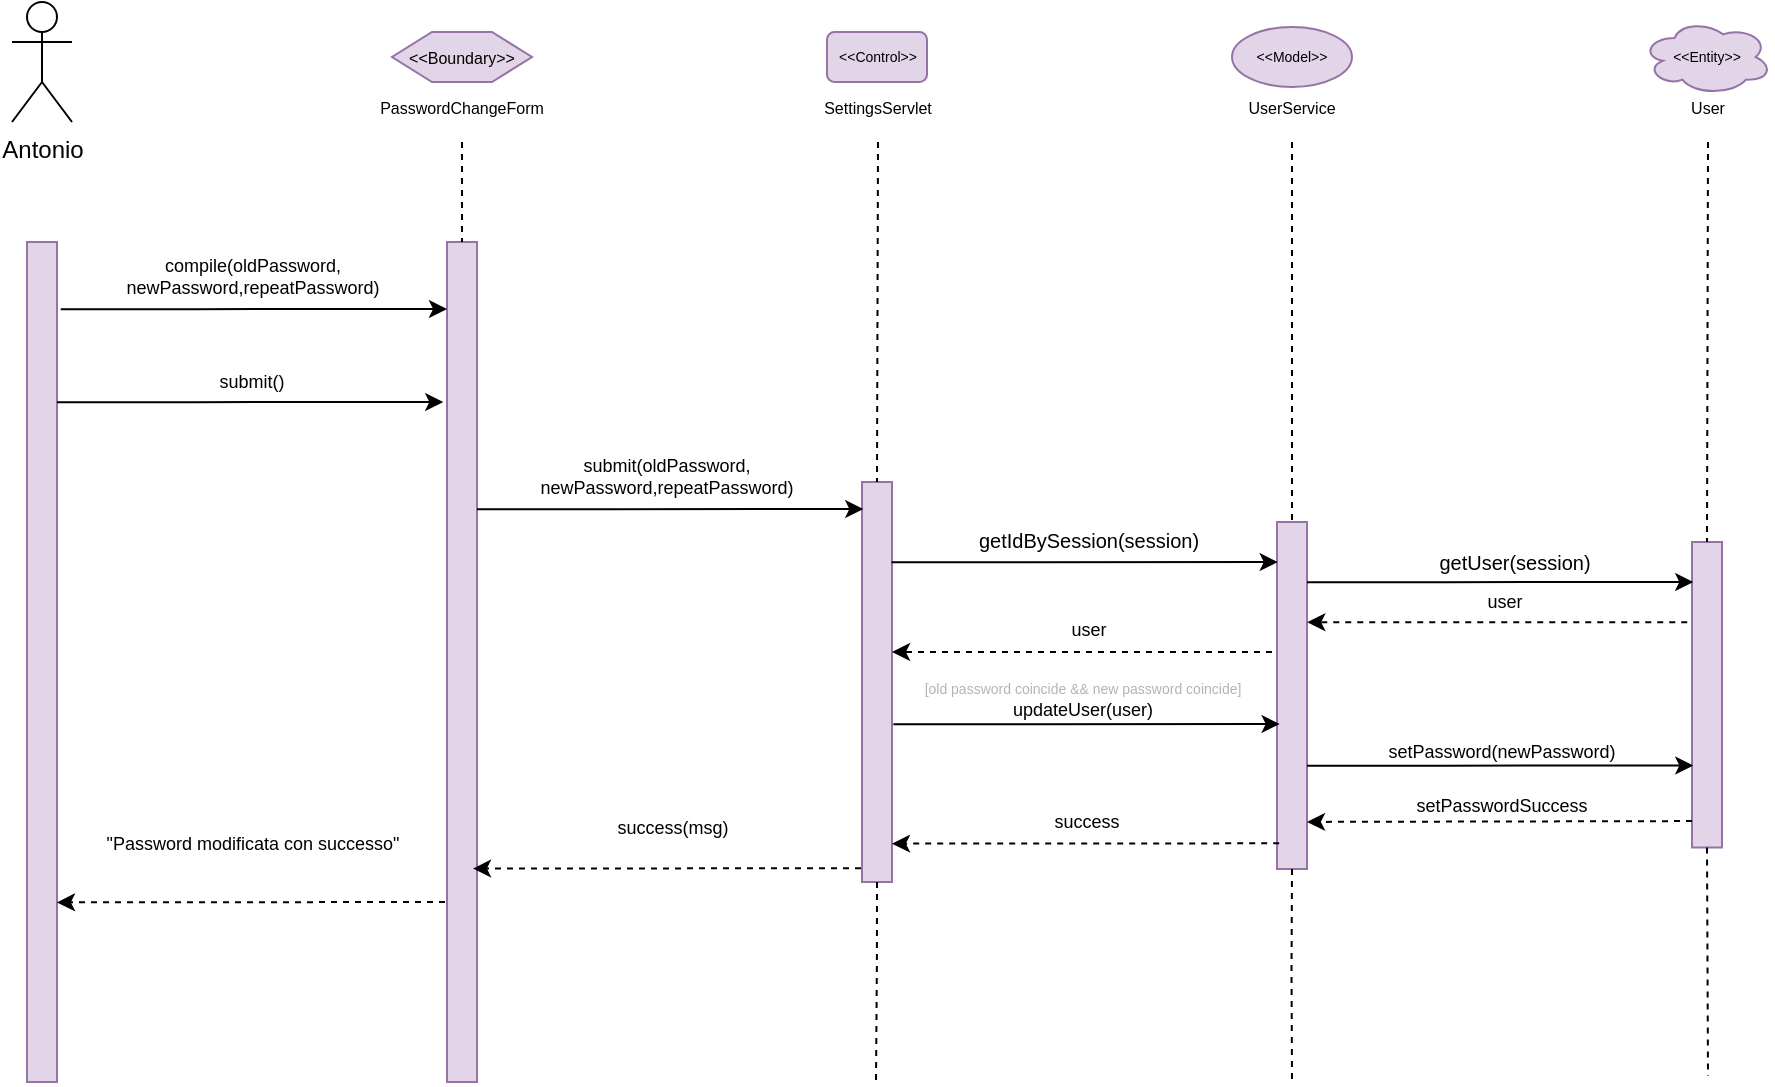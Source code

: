 <mxfile version="15.6.8" type="device"><diagram id="Ff63PXDp9C4ocOk1Cx7F" name="Page-1"><mxGraphModel dx="819" dy="860" grid="1" gridSize="10" guides="1" tooltips="1" connect="1" arrows="1" fold="1" page="1" pageScale="1" pageWidth="827" pageHeight="1169" math="0" shadow="0"><root><mxCell id="0"/><mxCell id="1" parent="0"/><mxCell id="6zgedMiXnLr29zdNhrRE-45" value="Antonio" style="shape=umlActor;verticalLabelPosition=bottom;verticalAlign=top;html=1;outlineConnect=0;" vertex="1" parent="1"><mxGeometry x="1380" y="680" width="30" height="60" as="geometry"/></mxCell><mxCell id="6zgedMiXnLr29zdNhrRE-46" value="" style="rounded=0;whiteSpace=wrap;html=1;fillColor=#e1d5e7;strokeColor=#9673a6;" vertex="1" parent="1"><mxGeometry x="1387.5" y="800" width="15" height="420" as="geometry"/></mxCell><mxCell id="6zgedMiXnLr29zdNhrRE-47" value="" style="rounded=0;whiteSpace=wrap;html=1;fillColor=#e1d5e7;strokeColor=#9673a6;" vertex="1" parent="1"><mxGeometry x="1597.5" y="800" width="15" height="420" as="geometry"/></mxCell><mxCell id="6zgedMiXnLr29zdNhrRE-48" value="" style="endArrow=none;dashed=1;html=1;rounded=0;fontSize=8;entryX=0.5;entryY=0;entryDx=0;entryDy=0;exitX=0.5;exitY=1;exitDx=0;exitDy=0;" edge="1" parent="1" target="6zgedMiXnLr29zdNhrRE-47"><mxGeometry width="50" height="50" relative="1" as="geometry"><mxPoint x="1605.0" y="750" as="sourcePoint"/><mxPoint x="1627.5" y="810" as="targetPoint"/></mxGeometry></mxCell><mxCell id="6zgedMiXnLr29zdNhrRE-49" value="&amp;lt;&amp;lt;Boundary&amp;gt;&amp;gt;" style="shape=hexagon;perimeter=hexagonPerimeter2;whiteSpace=wrap;html=1;fixedSize=1;fontSize=8;fillColor=#e1d5e7;strokeColor=#9673a6;" vertex="1" parent="1"><mxGeometry x="1570" y="695" width="70" height="25" as="geometry"/></mxCell><mxCell id="6zgedMiXnLr29zdNhrRE-50" value="&lt;div&gt;PasswordChangeForm&lt;/div&gt;" style="text;html=1;strokeColor=none;fillColor=none;align=center;verticalAlign=middle;whiteSpace=wrap;rounded=0;fontSize=8;" vertex="1" parent="1"><mxGeometry x="1590" y="725" width="30" height="15" as="geometry"/></mxCell><mxCell id="6zgedMiXnLr29zdNhrRE-51" value="submit()" style="text;html=1;strokeColor=none;fillColor=none;align=center;verticalAlign=middle;whiteSpace=wrap;rounded=0;fontSize=9;" vertex="1" parent="1"><mxGeometry x="1440" y="860" width="120" height="20" as="geometry"/></mxCell><mxCell id="6zgedMiXnLr29zdNhrRE-52" value="&amp;lt;&amp;lt;Control&amp;gt;&amp;gt;" style="rounded=1;whiteSpace=wrap;html=1;fontSize=7;fillColor=#e1d5e7;strokeColor=#9673a6;" vertex="1" parent="1"><mxGeometry x="1787.5" y="695" width="50" height="25" as="geometry"/></mxCell><mxCell id="6zgedMiXnLr29zdNhrRE-53" value="SettingsServlet" style="text;html=1;strokeColor=none;fillColor=none;align=center;verticalAlign=middle;whiteSpace=wrap;rounded=0;fontSize=8;" vertex="1" parent="1"><mxGeometry x="1797.5" y="725" width="30" height="15" as="geometry"/></mxCell><mxCell id="6zgedMiXnLr29zdNhrRE-54" value="" style="rounded=0;whiteSpace=wrap;html=1;fillColor=#e1d5e7;strokeColor=#9673a6;" vertex="1" parent="1"><mxGeometry x="1805" y="920" width="15" height="200" as="geometry"/></mxCell><mxCell id="6zgedMiXnLr29zdNhrRE-55" value="" style="endArrow=none;dashed=1;html=1;rounded=0;fontSize=8;entryX=0.5;entryY=0;entryDx=0;entryDy=0;" edge="1" parent="1" target="6zgedMiXnLr29zdNhrRE-54"><mxGeometry width="50" height="50" relative="1" as="geometry"><mxPoint x="1813" y="750" as="sourcePoint"/><mxPoint x="1857.5" y="823.5" as="targetPoint"/></mxGeometry></mxCell><mxCell id="6zgedMiXnLr29zdNhrRE-56" value="&amp;lt;&amp;lt;Model&amp;gt;&amp;gt;" style="ellipse;whiteSpace=wrap;html=1;fontSize=7;fillColor=#e1d5e7;strokeColor=#9673a6;" vertex="1" parent="1"><mxGeometry x="1990" y="692.5" width="60" height="30" as="geometry"/></mxCell><mxCell id="6zgedMiXnLr29zdNhrRE-57" value="&lt;div&gt;&lt;font style=&quot;font-size: 7px&quot; color=&quot;#B3B3B3&quot;&gt;[old password coincide &amp;amp;&amp;amp; new password coincide]&lt;/font&gt;&lt;/div&gt;&lt;div style=&quot;font-size: 9px&quot;&gt;&lt;font style=&quot;font-size: 9px&quot; color=&quot;#B3B3B3&quot;&gt;&lt;font style=&quot;font-size: 9px&quot; color=&quot;#000000&quot;&gt;updateUser(user)&lt;/font&gt;&lt;br&gt;&lt;/font&gt;&lt;/div&gt;" style="text;html=1;strokeColor=none;fillColor=none;align=center;verticalAlign=middle;whiteSpace=wrap;rounded=0;fontSize=10;" vertex="1" parent="1"><mxGeometry x="1818.75" y="1013.75" width="192.5" height="29" as="geometry"/></mxCell><mxCell id="6zgedMiXnLr29zdNhrRE-58" value="" style="rounded=0;whiteSpace=wrap;html=1;fillColor=#e1d5e7;strokeColor=#9673a6;" vertex="1" parent="1"><mxGeometry x="2012.5" y="940" width="15" height="173.5" as="geometry"/></mxCell><mxCell id="6zgedMiXnLr29zdNhrRE-59" value="" style="endArrow=none;dashed=1;html=1;rounded=0;fontSize=8;entryX=0.5;entryY=0;entryDx=0;entryDy=0;" edge="1" parent="1" target="6zgedMiXnLr29zdNhrRE-58"><mxGeometry width="50" height="50" relative="1" as="geometry"><mxPoint x="2020" y="750" as="sourcePoint"/><mxPoint x="2042.5" y="848.5" as="targetPoint"/></mxGeometry></mxCell><mxCell id="6zgedMiXnLr29zdNhrRE-60" value="UserService" style="text;html=1;strokeColor=none;fillColor=none;align=center;verticalAlign=middle;whiteSpace=wrap;rounded=0;fontSize=8;" vertex="1" parent="1"><mxGeometry x="2005" y="725" width="30" height="15" as="geometry"/></mxCell><mxCell id="6zgedMiXnLr29zdNhrRE-61" value="&lt;font style=&quot;font-size: 9px&quot;&gt;setPassword(newPassword)&lt;/font&gt;" style="text;html=1;strokeColor=none;fillColor=none;align=center;verticalAlign=middle;whiteSpace=wrap;rounded=0;fontSize=9;" vertex="1" parent="1"><mxGeometry x="2030" y="1050" width="190" height="9" as="geometry"/></mxCell><mxCell id="6zgedMiXnLr29zdNhrRE-62" value="&amp;lt;&amp;lt;Entity&amp;gt;&amp;gt;" style="ellipse;shape=cloud;whiteSpace=wrap;html=1;fontSize=7;fillColor=#e1d5e7;strokeColor=#9673a6;" vertex="1" parent="1"><mxGeometry x="2195" y="688.59" width="65" height="37.82" as="geometry"/></mxCell><mxCell id="6zgedMiXnLr29zdNhrRE-63" value="" style="rounded=0;whiteSpace=wrap;html=1;fillColor=#e1d5e7;strokeColor=#9673a6;" vertex="1" parent="1"><mxGeometry x="2220" y="950" width="15" height="152.75" as="geometry"/></mxCell><mxCell id="6zgedMiXnLr29zdNhrRE-64" value="setPasswordSuccess" style="text;html=1;strokeColor=none;fillColor=none;align=center;verticalAlign=middle;whiteSpace=wrap;rounded=0;fontSize=9;" vertex="1" parent="1"><mxGeometry x="2065" y="1073" width="120" height="17" as="geometry"/></mxCell><mxCell id="6zgedMiXnLr29zdNhrRE-65" value="" style="endArrow=classic;html=1;rounded=0;dashed=1;fontSize=7;entryX=1;entryY=0.333;entryDx=0;entryDy=0;entryPerimeter=0;" edge="1" parent="1"><mxGeometry width="50" height="50" relative="1" as="geometry"><mxPoint x="2220" y="1089.54" as="sourcePoint"/><mxPoint x="2027.5" y="1089.96" as="targetPoint"/></mxGeometry></mxCell><mxCell id="6zgedMiXnLr29zdNhrRE-66" value="" style="endArrow=none;dashed=1;html=1;rounded=0;fontSize=8;exitX=0.5;exitY=1;exitDx=0;exitDy=0;" edge="1" parent="1" source="6zgedMiXnLr29zdNhrRE-63"><mxGeometry width="50" height="50" relative="1" as="geometry"><mxPoint x="2154.99" y="1156.25" as="sourcePoint"/><mxPoint x="2228" y="1217" as="targetPoint"/></mxGeometry></mxCell><mxCell id="6zgedMiXnLr29zdNhrRE-67" value="" style="endArrow=none;dashed=1;html=1;rounded=0;fontSize=8;exitX=0.5;exitY=1;exitDx=0;exitDy=0;" edge="1" parent="1" source="6zgedMiXnLr29zdNhrRE-58"><mxGeometry width="50" height="50" relative="1" as="geometry"><mxPoint x="2020.25" y="1133.5" as="sourcePoint"/><mxPoint x="2020" y="1220.0" as="targetPoint"/><Array as="points"><mxPoint x="2019.76" y="1163.5"/></Array></mxGeometry></mxCell><mxCell id="6zgedMiXnLr29zdNhrRE-68" value="" style="endArrow=none;dashed=1;html=1;rounded=0;fontSize=8;exitX=0.5;exitY=1;exitDx=0;exitDy=0;" edge="1" parent="1" source="6zgedMiXnLr29zdNhrRE-54"><mxGeometry width="50" height="50" relative="1" as="geometry"><mxPoint x="1812.94" y="1130" as="sourcePoint"/><mxPoint x="1812" y="1220.0" as="targetPoint"/><Array as="points"><mxPoint x="1812.45" y="1160"/></Array></mxGeometry></mxCell><mxCell id="6zgedMiXnLr29zdNhrRE-70" value="User" style="text;html=1;strokeColor=none;fillColor=none;align=center;verticalAlign=middle;whiteSpace=wrap;rounded=0;fontSize=8;" vertex="1" parent="1"><mxGeometry x="2212.5" y="725" width="30" height="15" as="geometry"/></mxCell><mxCell id="6zgedMiXnLr29zdNhrRE-71" value="" style="endArrow=classic;html=1;rounded=0;exitX=1;exitY=0;exitDx=0;exitDy=0;entryX=-0.125;entryY=0.121;entryDx=0;entryDy=0;entryPerimeter=0;" edge="1" parent="1"><mxGeometry width="50" height="50" relative="1" as="geometry"><mxPoint x="1402.5" y="880.07" as="sourcePoint"/><mxPoint x="1595.625" y="880" as="targetPoint"/><Array as="points"><mxPoint x="1450" y="880.07"/><mxPoint x="1470" y="880.07"/></Array></mxGeometry></mxCell><mxCell id="6zgedMiXnLr29zdNhrRE-72" value="" style="endArrow=classic;html=1;rounded=0;exitX=1;exitY=0;exitDx=0;exitDy=0;entryX=-0.125;entryY=0.121;entryDx=0;entryDy=0;entryPerimeter=0;" edge="1" parent="1"><mxGeometry width="50" height="50" relative="1" as="geometry"><mxPoint x="1612.5" y="933.57" as="sourcePoint"/><mxPoint x="1805.625" y="933.5" as="targetPoint"/><Array as="points"><mxPoint x="1660" y="933.57"/><mxPoint x="1680" y="933.57"/></Array></mxGeometry></mxCell><mxCell id="6zgedMiXnLr29zdNhrRE-73" value="&lt;div style=&quot;font-size: 9px&quot;&gt;&lt;font style=&quot;font-size: 9px&quot;&gt;submit(oldPassword, newPassword,repeatPassword)&lt;/font&gt;&lt;/div&gt;" style="text;html=1;strokeColor=none;fillColor=none;align=center;verticalAlign=middle;whiteSpace=wrap;rounded=0;fontSize=9;" vertex="1" parent="1"><mxGeometry x="1610" y="900" width="195" height="33.5" as="geometry"/></mxCell><mxCell id="6zgedMiXnLr29zdNhrRE-74" value="" style="endArrow=classic;html=1;rounded=0;exitX=1;exitY=0;exitDx=0;exitDy=0;entryX=-0.125;entryY=0.121;entryDx=0;entryDy=0;entryPerimeter=0;" edge="1" parent="1"><mxGeometry width="50" height="50" relative="1" as="geometry"><mxPoint x="1404.38" y="833.57" as="sourcePoint"/><mxPoint x="1597.505" y="833.5" as="targetPoint"/><Array as="points"><mxPoint x="1451.88" y="833.57"/><mxPoint x="1471.88" y="833.57"/></Array></mxGeometry></mxCell><mxCell id="6zgedMiXnLr29zdNhrRE-75" value="" style="endArrow=classic;html=1;rounded=0;dashed=1;fontSize=7;exitX=-0.047;exitY=0.97;exitDx=0;exitDy=0;exitPerimeter=0;" edge="1" parent="1"><mxGeometry width="50" height="50" relative="1" as="geometry"><mxPoint x="1804.505" y="1113.1" as="sourcePoint"/><mxPoint x="1610.5" y="1113.29" as="targetPoint"/></mxGeometry></mxCell><mxCell id="6zgedMiXnLr29zdNhrRE-76" value="" style="endArrow=classic;html=1;rounded=0;exitX=1;exitY=0;exitDx=0;exitDy=0;entryX=-0.125;entryY=0.121;entryDx=0;entryDy=0;entryPerimeter=0;" edge="1" parent="1"><mxGeometry width="50" height="50" relative="1" as="geometry"><mxPoint x="1819.75" y="960.07" as="sourcePoint"/><mxPoint x="2012.875" y="960" as="targetPoint"/><Array as="points"><mxPoint x="1867.25" y="960.07"/><mxPoint x="1887.25" y="960.07"/></Array></mxGeometry></mxCell><mxCell id="6zgedMiXnLr29zdNhrRE-77" value="&lt;div style=&quot;font-size: 9px&quot;&gt;&lt;font style=&quot;font-size: 9px&quot;&gt;compile(oldPassword, newPassword,repeatPassword)&lt;/font&gt;&lt;/div&gt;" style="text;html=1;strokeColor=none;fillColor=none;align=center;verticalAlign=middle;whiteSpace=wrap;rounded=0;fontSize=9;" vertex="1" parent="1"><mxGeometry x="1402.5" y="800" width="195" height="33.5" as="geometry"/></mxCell><mxCell id="6zgedMiXnLr29zdNhrRE-78" value="success(msg)" style="text;html=1;strokeColor=none;fillColor=none;align=center;verticalAlign=middle;whiteSpace=wrap;rounded=0;fontSize=9;" vertex="1" parent="1"><mxGeometry x="1612.5" y="1076.5" width="195" height="33.5" as="geometry"/></mxCell><mxCell id="6zgedMiXnLr29zdNhrRE-79" value="&quot;Password modificata con successo&quot;" style="text;html=1;strokeColor=none;fillColor=none;align=center;verticalAlign=middle;whiteSpace=wrap;rounded=0;fontSize=9;" vertex="1" parent="1"><mxGeometry x="1402.5" y="1084.05" width="195" height="33.5" as="geometry"/></mxCell><mxCell id="6zgedMiXnLr29zdNhrRE-80" value="&lt;div&gt;success&lt;/div&gt;" style="text;html=1;strokeColor=none;fillColor=none;align=center;verticalAlign=middle;whiteSpace=wrap;rounded=0;fontSize=9;" vertex="1" parent="1"><mxGeometry x="1819.75" y="1073" width="195" height="33.5" as="geometry"/></mxCell><mxCell id="6zgedMiXnLr29zdNhrRE-81" value="" style="endArrow=classic;html=1;rounded=0;dashed=1;fontSize=7;" edge="1" parent="1"><mxGeometry width="50" height="50" relative="1" as="geometry"><mxPoint x="2010" y="1005" as="sourcePoint"/><mxPoint x="1820" y="1005" as="targetPoint"/></mxGeometry></mxCell><mxCell id="6zgedMiXnLr29zdNhrRE-82" value="user" style="text;html=1;strokeColor=none;fillColor=none;align=center;verticalAlign=middle;whiteSpace=wrap;rounded=0;fontSize=9;" vertex="1" parent="1"><mxGeometry x="1822.25" y="986.75" width="192.5" height="13.5" as="geometry"/></mxCell><mxCell id="6zgedMiXnLr29zdNhrRE-83" value="" style="endArrow=classic;html=1;rounded=0;dashed=1;fontSize=7;exitX=0.073;exitY=0.293;exitDx=0;exitDy=0;exitPerimeter=0;" edge="1" parent="1"><mxGeometry width="50" height="50" relative="1" as="geometry"><mxPoint x="2013.595" y="1100.665" as="sourcePoint"/><mxPoint x="1820" y="1100.82" as="targetPoint"/></mxGeometry></mxCell><mxCell id="6zgedMiXnLr29zdNhrRE-84" value="getIdBySession(session)" style="text;html=1;strokeColor=none;fillColor=none;align=center;verticalAlign=middle;whiteSpace=wrap;rounded=0;fontSize=10;" vertex="1" parent="1"><mxGeometry x="1822.25" y="943.75" width="192.5" height="10" as="geometry"/></mxCell><mxCell id="6zgedMiXnLr29zdNhrRE-85" value="" style="endArrow=classic;html=1;rounded=0;exitX=1;exitY=0;exitDx=0;exitDy=0;entryX=-0.125;entryY=0.121;entryDx=0;entryDy=0;entryPerimeter=0;" edge="1" parent="1"><mxGeometry width="50" height="50" relative="1" as="geometry"><mxPoint x="1820.69" y="1041.07" as="sourcePoint"/><mxPoint x="2013.815" y="1041" as="targetPoint"/><Array as="points"><mxPoint x="1868.19" y="1041.07"/><mxPoint x="1888.19" y="1041.07"/></Array></mxGeometry></mxCell><mxCell id="6zgedMiXnLr29zdNhrRE-86" value="" style="endArrow=classic;html=1;rounded=0;exitX=1;exitY=0;exitDx=0;exitDy=0;entryX=-0.125;entryY=0.121;entryDx=0;entryDy=0;entryPerimeter=0;" edge="1" parent="1"><mxGeometry width="50" height="50" relative="1" as="geometry"><mxPoint x="2027.5" y="1061.82" as="sourcePoint"/><mxPoint x="2220.625" y="1061.75" as="targetPoint"/><Array as="points"><mxPoint x="2075" y="1061.82"/><mxPoint x="2095" y="1061.82"/></Array></mxGeometry></mxCell><mxCell id="6zgedMiXnLr29zdNhrRE-87" value="" style="endArrow=classic;html=1;rounded=0;dashed=1;fontSize=7;exitX=-0.047;exitY=0.97;exitDx=0;exitDy=0;exitPerimeter=0;" edge="1" parent="1"><mxGeometry width="50" height="50" relative="1" as="geometry"><mxPoint x="1596.505" y="1130" as="sourcePoint"/><mxPoint x="1402.5" y="1130.19" as="targetPoint"/></mxGeometry></mxCell><mxCell id="6zgedMiXnLr29zdNhrRE-88" value="" style="endArrow=none;dashed=1;html=1;rounded=0;fontSize=8;entryX=0.5;entryY=0;entryDx=0;entryDy=0;" edge="1" parent="1" target="6zgedMiXnLr29zdNhrRE-63"><mxGeometry width="50" height="50" relative="1" as="geometry"><mxPoint x="2228" y="750" as="sourcePoint"/><mxPoint x="2228" y="950" as="targetPoint"/></mxGeometry></mxCell><mxCell id="6zgedMiXnLr29zdNhrRE-89" value="" style="endArrow=classic;html=1;rounded=0;exitX=1;exitY=0;exitDx=0;exitDy=0;entryX=-0.125;entryY=0.121;entryDx=0;entryDy=0;entryPerimeter=0;" edge="1" parent="1"><mxGeometry width="50" height="50" relative="1" as="geometry"><mxPoint x="2027.5" y="970.07" as="sourcePoint"/><mxPoint x="2220.625" y="970" as="targetPoint"/><Array as="points"><mxPoint x="2075" y="970.07"/><mxPoint x="2095" y="970.07"/><mxPoint x="2157.75" y="970"/></Array></mxGeometry></mxCell><mxCell id="6zgedMiXnLr29zdNhrRE-90" value="getUser(session)" style="text;html=1;strokeColor=none;fillColor=none;align=center;verticalAlign=middle;whiteSpace=wrap;rounded=0;fontSize=10;" vertex="1" parent="1"><mxGeometry x="2035" y="955" width="192.5" height="10" as="geometry"/></mxCell><mxCell id="6zgedMiXnLr29zdNhrRE-91" value="" style="endArrow=classic;html=1;rounded=0;dashed=1;fontSize=7;" edge="1" parent="1"><mxGeometry width="50" height="50" relative="1" as="geometry"><mxPoint x="2217.63" y="990.1" as="sourcePoint"/><mxPoint x="2027.63" y="990.1" as="targetPoint"/></mxGeometry></mxCell><mxCell id="6zgedMiXnLr29zdNhrRE-92" value="user" style="text;html=1;strokeColor=none;fillColor=none;align=center;verticalAlign=middle;whiteSpace=wrap;rounded=0;fontSize=9;" vertex="1" parent="1"><mxGeometry x="2030" y="973.25" width="192.5" height="13.5" as="geometry"/></mxCell></root></mxGraphModel></diagram></mxfile>